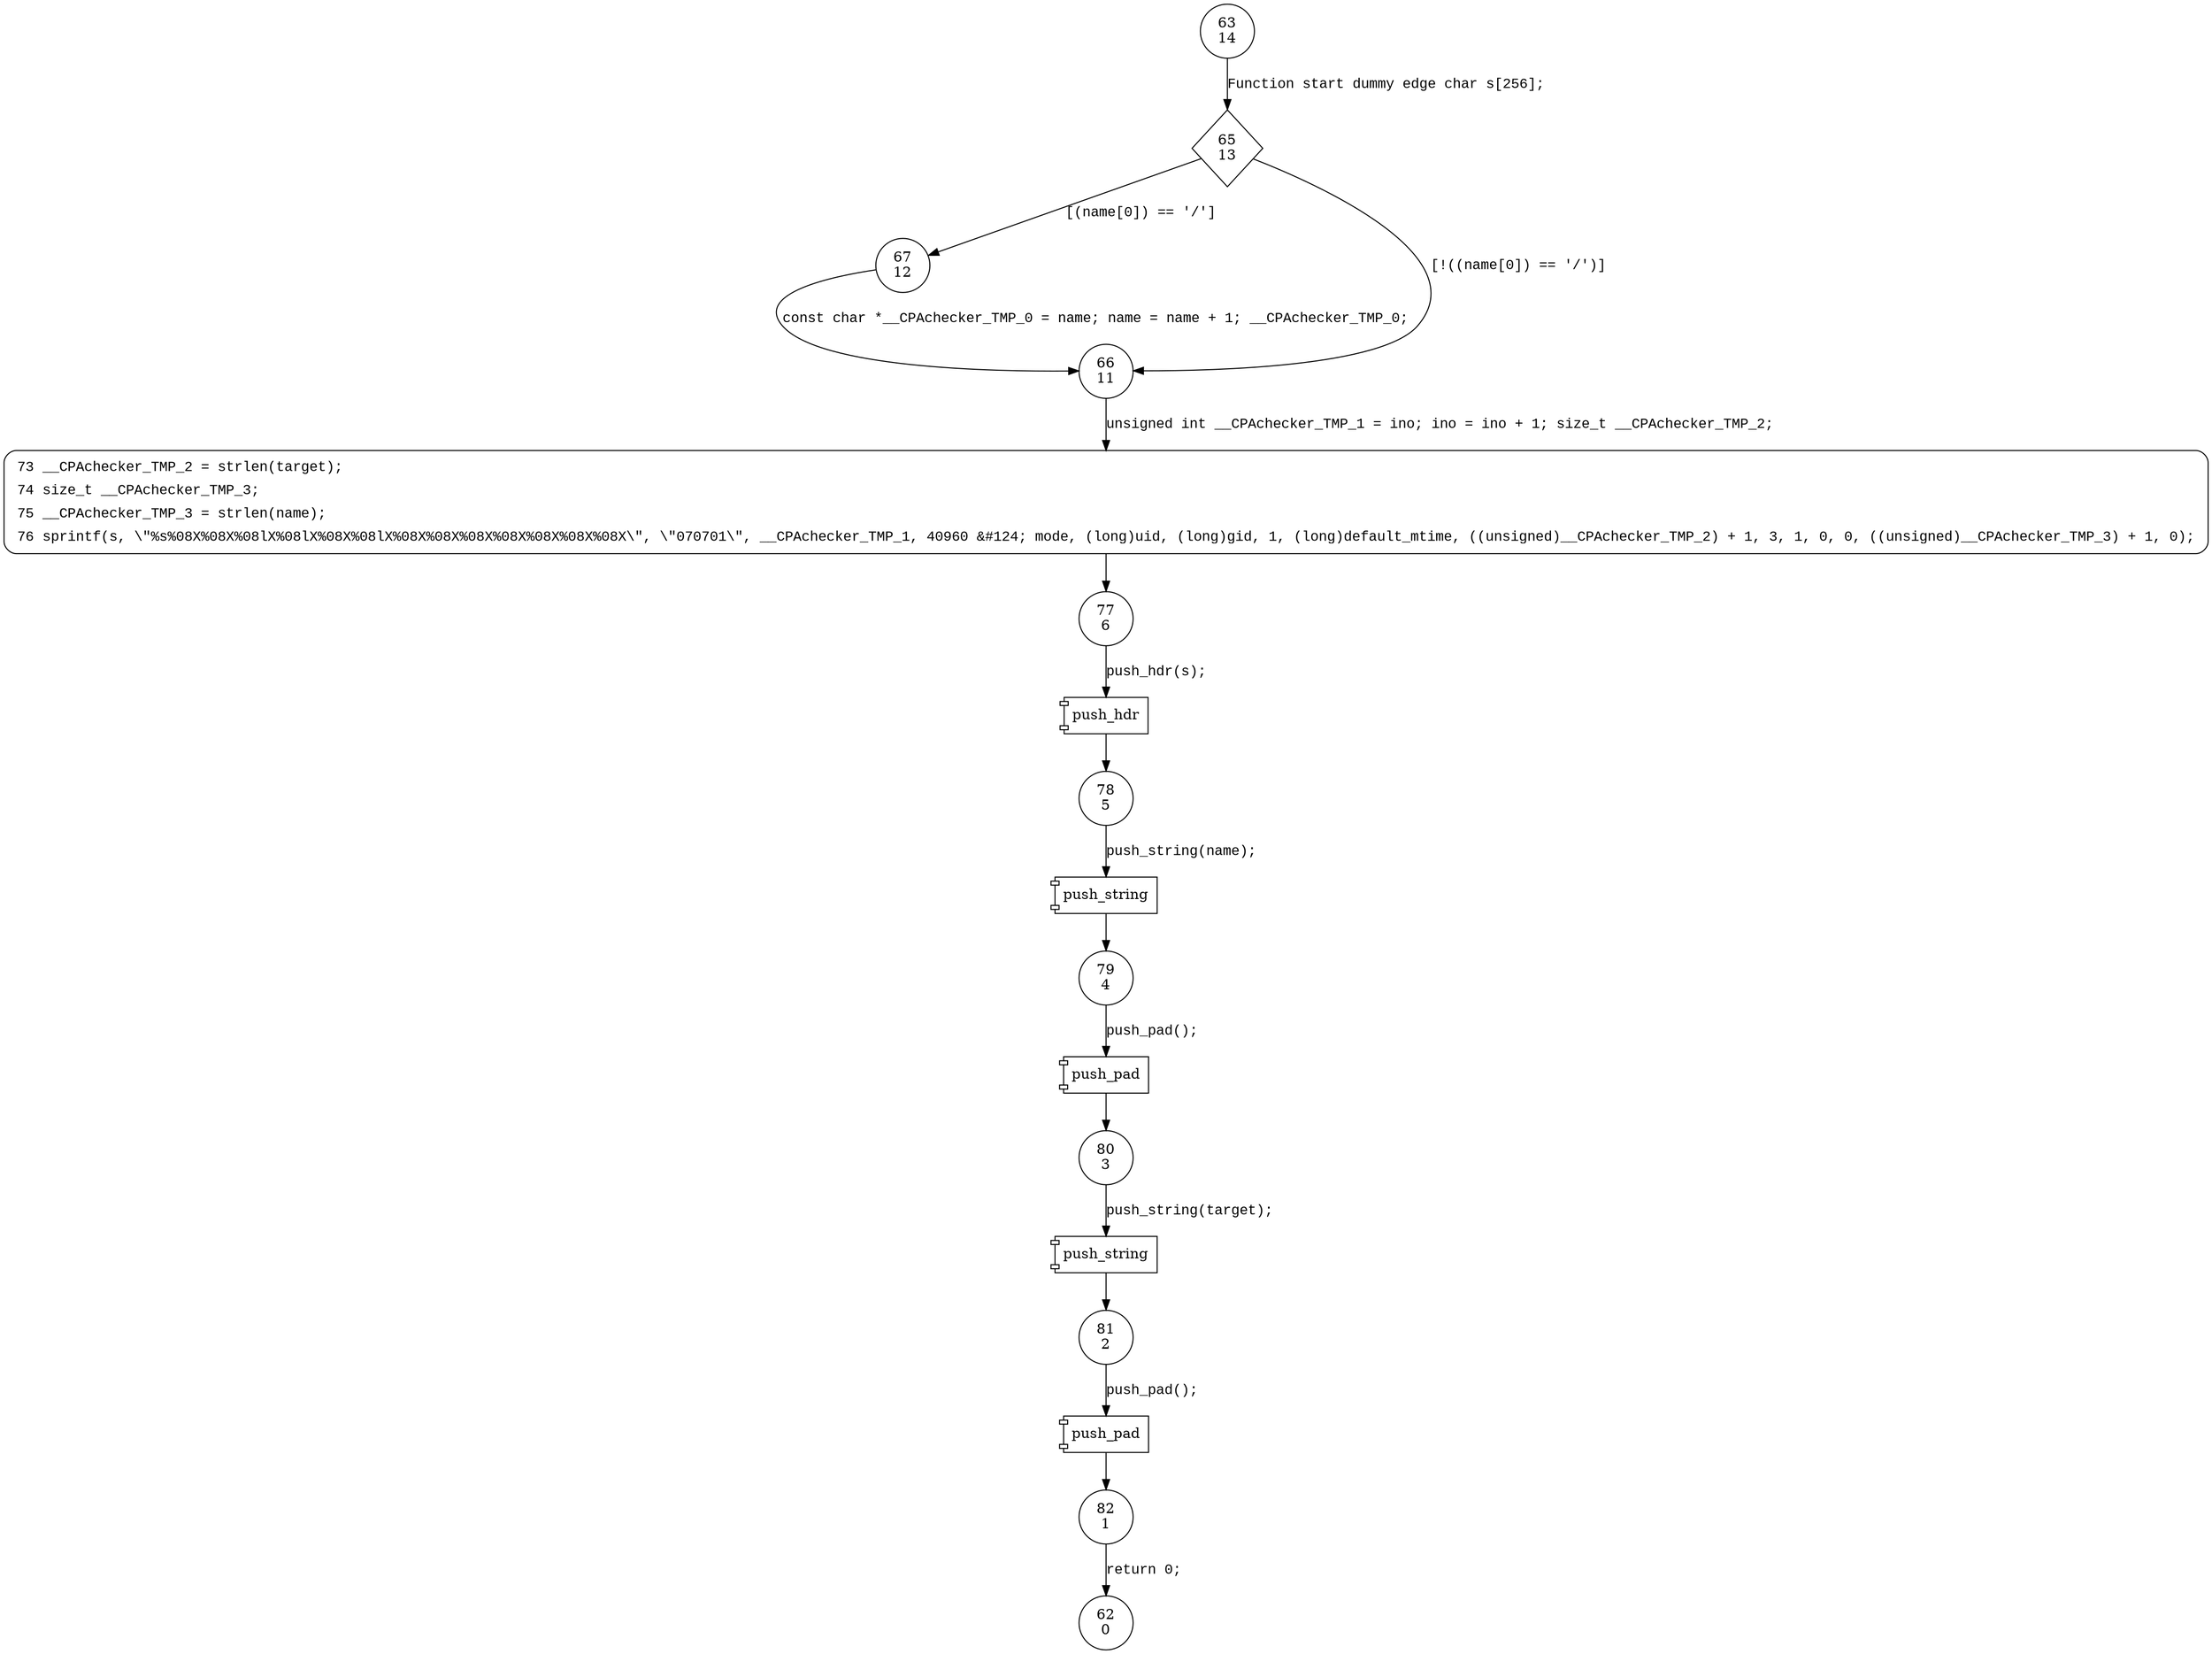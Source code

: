 digraph cpio_mkslink {
63 [shape="circle" label="63\n14"]
65 [shape="diamond" label="65\n13"]
67 [shape="circle" label="67\n12"]
66 [shape="circle" label="66\n11"]
73 [shape="circle" label="73\n10"]
77 [shape="circle" label="77\n6"]
78 [shape="circle" label="78\n5"]
79 [shape="circle" label="79\n4"]
80 [shape="circle" label="80\n3"]
81 [shape="circle" label="81\n2"]
82 [shape="circle" label="82\n1"]
62 [shape="circle" label="62\n0"]
73 [style="filled,bold" penwidth="1" fillcolor="white" fontname="Courier New" shape="Mrecord" label=<<table border="0" cellborder="0" cellpadding="3" bgcolor="white"><tr><td align="right">73</td><td align="left">__CPAchecker_TMP_2 = strlen(target);</td></tr><tr><td align="right">74</td><td align="left">size_t __CPAchecker_TMP_3;</td></tr><tr><td align="right">75</td><td align="left">__CPAchecker_TMP_3 = strlen(name);</td></tr><tr><td align="right">76</td><td align="left">sprintf(s, \"%s%08X%08X%08lX%08lX%08X%08lX%08X%08X%08X%08X%08X%08X%08X\", \"070701\", __CPAchecker_TMP_1, 40960 &amp;#124; mode, (long)uid, (long)gid, 1, (long)default_mtime, ((unsigned)__CPAchecker_TMP_2) + 1, 3, 1, 0, 0, ((unsigned)__CPAchecker_TMP_3) + 1, 0);</td></tr></table>>]
73 -> 77[label=""]
63 -> 65 [label="Function start dummy edge char s[256];" fontname="Courier New"]
65 -> 67 [label="[(name[0]) == '/']" fontname="Courier New"]
65 -> 66 [label="[!((name[0]) == '/')]" fontname="Courier New"]
66 -> 73 [label="unsigned int __CPAchecker_TMP_1 = ino; ino = ino + 1; size_t __CPAchecker_TMP_2;" fontname="Courier New"]
100015 [shape="component" label="push_hdr"]
77 -> 100015 [label="push_hdr(s);" fontname="Courier New"]
100015 -> 78 [label="" fontname="Courier New"]
100016 [shape="component" label="push_string"]
78 -> 100016 [label="push_string(name);" fontname="Courier New"]
100016 -> 79 [label="" fontname="Courier New"]
100017 [shape="component" label="push_pad"]
79 -> 100017 [label="push_pad();" fontname="Courier New"]
100017 -> 80 [label="" fontname="Courier New"]
100018 [shape="component" label="push_string"]
80 -> 100018 [label="push_string(target);" fontname="Courier New"]
100018 -> 81 [label="" fontname="Courier New"]
100019 [shape="component" label="push_pad"]
81 -> 100019 [label="push_pad();" fontname="Courier New"]
100019 -> 82 [label="" fontname="Courier New"]
67 -> 66 [label="const char *__CPAchecker_TMP_0 = name; name = name + 1; __CPAchecker_TMP_0; " fontname="Courier New"]
82 -> 62 [label="return 0;" fontname="Courier New"]
}